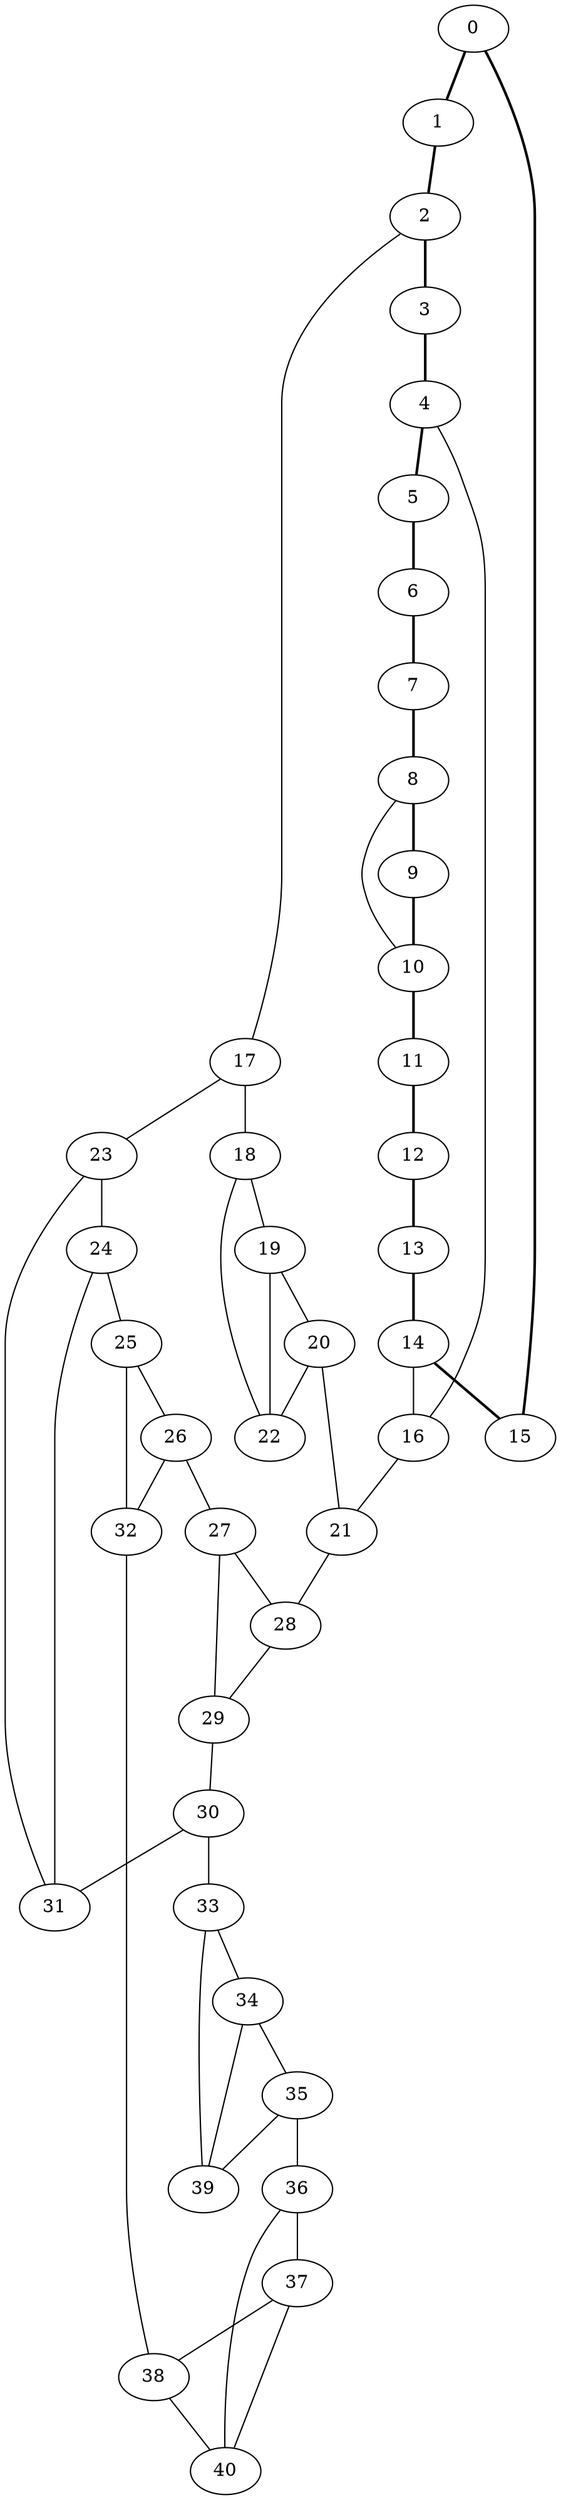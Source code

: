 //Inside of this graph isn't 3-connected
graph G {
0 [ pos = " 8.00,0.00!" ];
0 -- 1[style=bold];
0 -- 15[style=bold];
1 [ pos = " 7.39,3.06!" ];
1 -- 2[style=bold];
2 [ pos = " 5.66,5.66!" ];
2 -- 3[style=bold];
2 -- 17;
3 [ pos = " 3.06,7.39!" ];
3 -- 4[style=bold];
4 [ pos = " 0.00,8.00!" ];
4 -- 5[style=bold];
4 -- 16;
5 [ pos = " -3.06,7.39!" ];
5 -- 6[style=bold];
6 [ pos = " -5.66,5.66!" ];
6 -- 7[style=bold];
7 [ pos = " -7.39,3.06!" ];
7 -- 8[style=bold];
8 [ pos = " -8.00,0.00!" ];
8 -- 9[style=bold];
8 -- 10;
9 [ pos = " -7.39,-3.06!" ];
9 -- 10[style=bold];
10 [ pos = " -5.66,-5.66!" ];
10 -- 11[style=bold];
11 [ pos = " -3.06,-7.39!" ];
11 -- 12[style=bold];
12 [ pos = " 0.00,-8.00!" ];
12 -- 13[style=bold];
13 [ pos = " 3.06,-7.39!" ];
13 -- 14[style=bold];
14 [ pos = " 5.66,-5.66!" ];
14 -- 15[style=bold];
14 -- 16;
15 [ pos = " 7.39,-3.06!" ];
16 -- 21;
17 -- 18;
17 -- 23;
18 -- 19;
18 -- 22;
19 -- 20;
19 -- 22;
20 -- 21;
20 -- 22;
21 -- 28;
23 -- 24;
23 -- 31;
24 -- 25;
24 -- 31;
25 -- 26;
25 -- 32;
26 -- 27;
26 -- 32;
27 -- 28;
27 -- 29;
28 -- 29;
29 -- 30;
30 -- 31;
30 -- 33;
32 -- 38;
33 -- 34;
33 -- 39;
34 -- 35;
34 -- 39;
35 -- 36;
35 -- 39;
36 -- 37;
36 -- 40;
37 -- 38;
37 -- 40;
38 -- 40;
}
